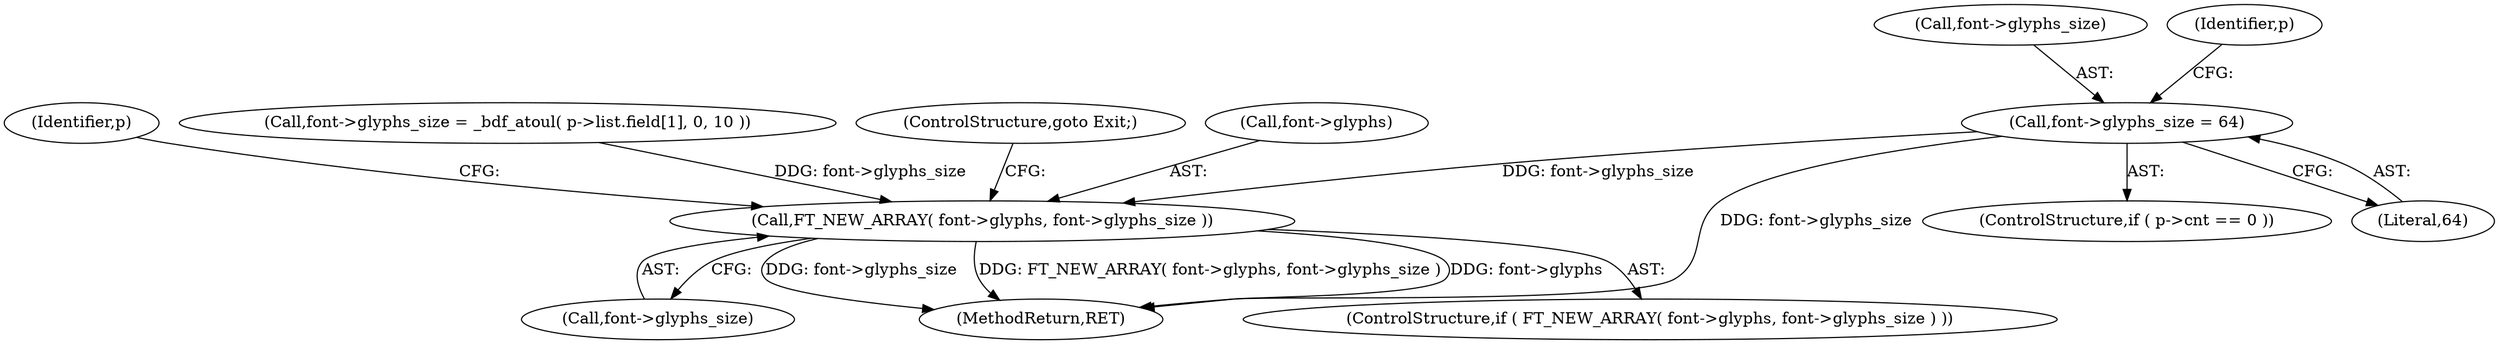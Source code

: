 digraph "0_savannah_7f2e4f4f553f6836be7683f66226afac3fa979b8@pointer" {
"1000297" [label="(Call,font->glyphs_size = 64)"];
"1000314" [label="(Call,FT_NEW_ARRAY( font->glyphs, font->glyphs_size ))"];
"1000318" [label="(Call,font->glyphs_size)"];
"1001562" [label="(MethodReturn,RET)"];
"1000291" [label="(ControlStructure,if ( p->cnt == 0 ))"];
"1000301" [label="(Literal,64)"];
"1000314" [label="(Call,FT_NEW_ARRAY( font->glyphs, font->glyphs_size ))"];
"1000324" [label="(Identifier,p)"];
"1000277" [label="(Call,font->glyphs_size = _bdf_atoul( p->list.field[1], 0, 10 ))"];
"1000321" [label="(ControlStructure,goto Exit;)"];
"1000297" [label="(Call,font->glyphs_size = 64)"];
"1000313" [label="(ControlStructure,if ( FT_NEW_ARRAY( font->glyphs, font->glyphs_size ) ))"];
"1000298" [label="(Call,font->glyphs_size)"];
"1000315" [label="(Call,font->glyphs)"];
"1000305" [label="(Identifier,p)"];
"1000297" -> "1000291"  [label="AST: "];
"1000297" -> "1000301"  [label="CFG: "];
"1000298" -> "1000297"  [label="AST: "];
"1000301" -> "1000297"  [label="AST: "];
"1000305" -> "1000297"  [label="CFG: "];
"1000297" -> "1001562"  [label="DDG: font->glyphs_size"];
"1000297" -> "1000314"  [label="DDG: font->glyphs_size"];
"1000314" -> "1000313"  [label="AST: "];
"1000314" -> "1000318"  [label="CFG: "];
"1000315" -> "1000314"  [label="AST: "];
"1000318" -> "1000314"  [label="AST: "];
"1000321" -> "1000314"  [label="CFG: "];
"1000324" -> "1000314"  [label="CFG: "];
"1000314" -> "1001562"  [label="DDG: font->glyphs"];
"1000314" -> "1001562"  [label="DDG: font->glyphs_size"];
"1000314" -> "1001562"  [label="DDG: FT_NEW_ARRAY( font->glyphs, font->glyphs_size )"];
"1000277" -> "1000314"  [label="DDG: font->glyphs_size"];
}
